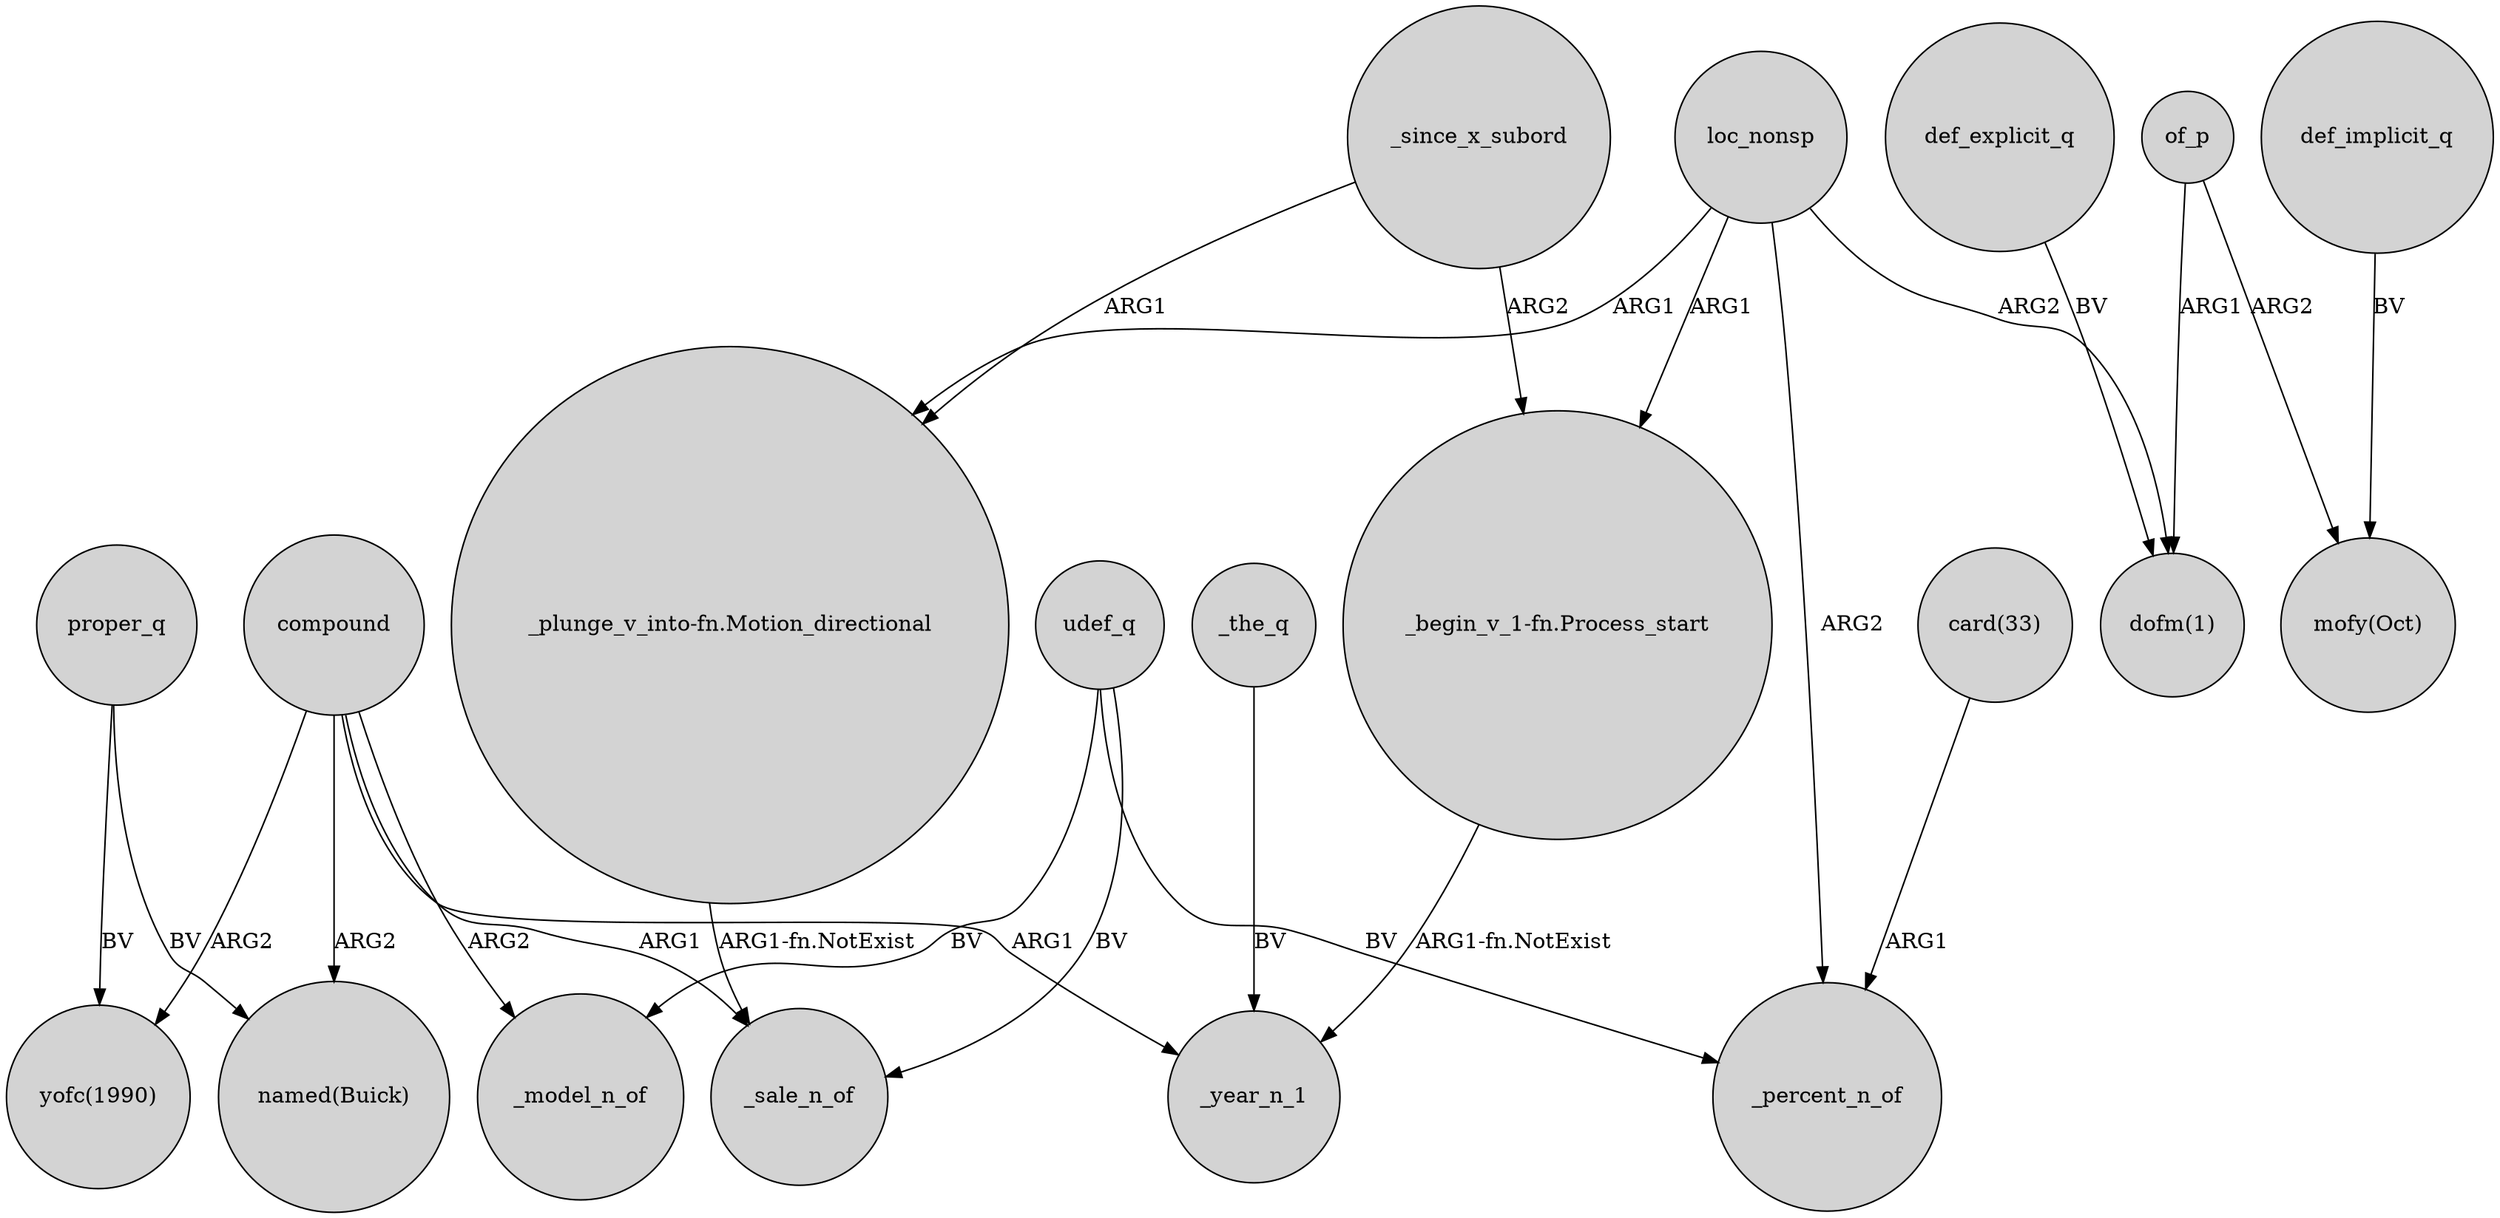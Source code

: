 digraph {
	node [shape=circle style=filled]
	loc_nonsp -> "_plunge_v_into-fn.Motion_directional" [label=ARG1]
	compound -> "yofc(1990)" [label=ARG2]
	def_implicit_q -> "mofy(Oct)" [label=BV]
	loc_nonsp -> "dofm(1)" [label=ARG2]
	compound -> "named(Buick)" [label=ARG2]
	of_p -> "mofy(Oct)" [label=ARG2]
	_since_x_subord -> "_begin_v_1-fn.Process_start" [label=ARG2]
	"card(33)" -> _percent_n_of [label=ARG1]
	proper_q -> "yofc(1990)" [label=BV]
	proper_q -> "named(Buick)" [label=BV]
	"_plunge_v_into-fn.Motion_directional" -> _sale_n_of [label="ARG1-fn.NotExist"]
	"_begin_v_1-fn.Process_start" -> _year_n_1 [label="ARG1-fn.NotExist"]
	compound -> _model_n_of [label=ARG2]
	loc_nonsp -> _percent_n_of [label=ARG2]
	def_explicit_q -> "dofm(1)" [label=BV]
	_the_q -> _year_n_1 [label=BV]
	udef_q -> _sale_n_of [label=BV]
	_since_x_subord -> "_plunge_v_into-fn.Motion_directional" [label=ARG1]
	udef_q -> _model_n_of [label=BV]
	udef_q -> _percent_n_of [label=BV]
	compound -> _year_n_1 [label=ARG1]
	loc_nonsp -> "_begin_v_1-fn.Process_start" [label=ARG1]
	compound -> _sale_n_of [label=ARG1]
	of_p -> "dofm(1)" [label=ARG1]
}
